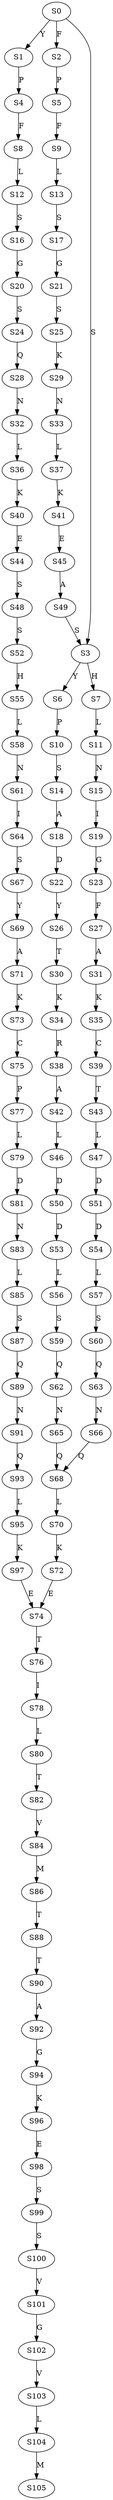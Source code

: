 strict digraph  {
	S0 -> S1 [ label = Y ];
	S0 -> S2 [ label = F ];
	S0 -> S3 [ label = S ];
	S1 -> S4 [ label = P ];
	S2 -> S5 [ label = P ];
	S3 -> S6 [ label = Y ];
	S3 -> S7 [ label = H ];
	S4 -> S8 [ label = F ];
	S5 -> S9 [ label = F ];
	S6 -> S10 [ label = P ];
	S7 -> S11 [ label = L ];
	S8 -> S12 [ label = L ];
	S9 -> S13 [ label = L ];
	S10 -> S14 [ label = S ];
	S11 -> S15 [ label = N ];
	S12 -> S16 [ label = S ];
	S13 -> S17 [ label = S ];
	S14 -> S18 [ label = A ];
	S15 -> S19 [ label = I ];
	S16 -> S20 [ label = G ];
	S17 -> S21 [ label = G ];
	S18 -> S22 [ label = D ];
	S19 -> S23 [ label = G ];
	S20 -> S24 [ label = S ];
	S21 -> S25 [ label = S ];
	S22 -> S26 [ label = Y ];
	S23 -> S27 [ label = F ];
	S24 -> S28 [ label = Q ];
	S25 -> S29 [ label = K ];
	S26 -> S30 [ label = T ];
	S27 -> S31 [ label = A ];
	S28 -> S32 [ label = N ];
	S29 -> S33 [ label = N ];
	S30 -> S34 [ label = K ];
	S31 -> S35 [ label = K ];
	S32 -> S36 [ label = L ];
	S33 -> S37 [ label = L ];
	S34 -> S38 [ label = R ];
	S35 -> S39 [ label = C ];
	S36 -> S40 [ label = K ];
	S37 -> S41 [ label = K ];
	S38 -> S42 [ label = A ];
	S39 -> S43 [ label = T ];
	S40 -> S44 [ label = E ];
	S41 -> S45 [ label = E ];
	S42 -> S46 [ label = L ];
	S43 -> S47 [ label = L ];
	S44 -> S48 [ label = S ];
	S45 -> S49 [ label = A ];
	S46 -> S50 [ label = D ];
	S47 -> S51 [ label = D ];
	S48 -> S52 [ label = S ];
	S49 -> S3 [ label = S ];
	S50 -> S53 [ label = D ];
	S51 -> S54 [ label = D ];
	S52 -> S55 [ label = H ];
	S53 -> S56 [ label = L ];
	S54 -> S57 [ label = L ];
	S55 -> S58 [ label = L ];
	S56 -> S59 [ label = S ];
	S57 -> S60 [ label = S ];
	S58 -> S61 [ label = N ];
	S59 -> S62 [ label = Q ];
	S60 -> S63 [ label = Q ];
	S61 -> S64 [ label = I ];
	S62 -> S65 [ label = N ];
	S63 -> S66 [ label = N ];
	S64 -> S67 [ label = S ];
	S65 -> S68 [ label = Q ];
	S66 -> S68 [ label = Q ];
	S67 -> S69 [ label = Y ];
	S68 -> S70 [ label = L ];
	S69 -> S71 [ label = A ];
	S70 -> S72 [ label = K ];
	S71 -> S73 [ label = K ];
	S72 -> S74 [ label = E ];
	S73 -> S75 [ label = C ];
	S74 -> S76 [ label = T ];
	S75 -> S77 [ label = P ];
	S76 -> S78 [ label = I ];
	S77 -> S79 [ label = L ];
	S78 -> S80 [ label = L ];
	S79 -> S81 [ label = D ];
	S80 -> S82 [ label = T ];
	S81 -> S83 [ label = N ];
	S82 -> S84 [ label = V ];
	S83 -> S85 [ label = L ];
	S84 -> S86 [ label = M ];
	S85 -> S87 [ label = S ];
	S86 -> S88 [ label = T ];
	S87 -> S89 [ label = Q ];
	S88 -> S90 [ label = T ];
	S89 -> S91 [ label = N ];
	S90 -> S92 [ label = A ];
	S91 -> S93 [ label = Q ];
	S92 -> S94 [ label = G ];
	S93 -> S95 [ label = L ];
	S94 -> S96 [ label = K ];
	S95 -> S97 [ label = K ];
	S96 -> S98 [ label = E ];
	S97 -> S74 [ label = E ];
	S98 -> S99 [ label = S ];
	S99 -> S100 [ label = S ];
	S100 -> S101 [ label = V ];
	S101 -> S102 [ label = G ];
	S102 -> S103 [ label = V ];
	S103 -> S104 [ label = L ];
	S104 -> S105 [ label = M ];
}
